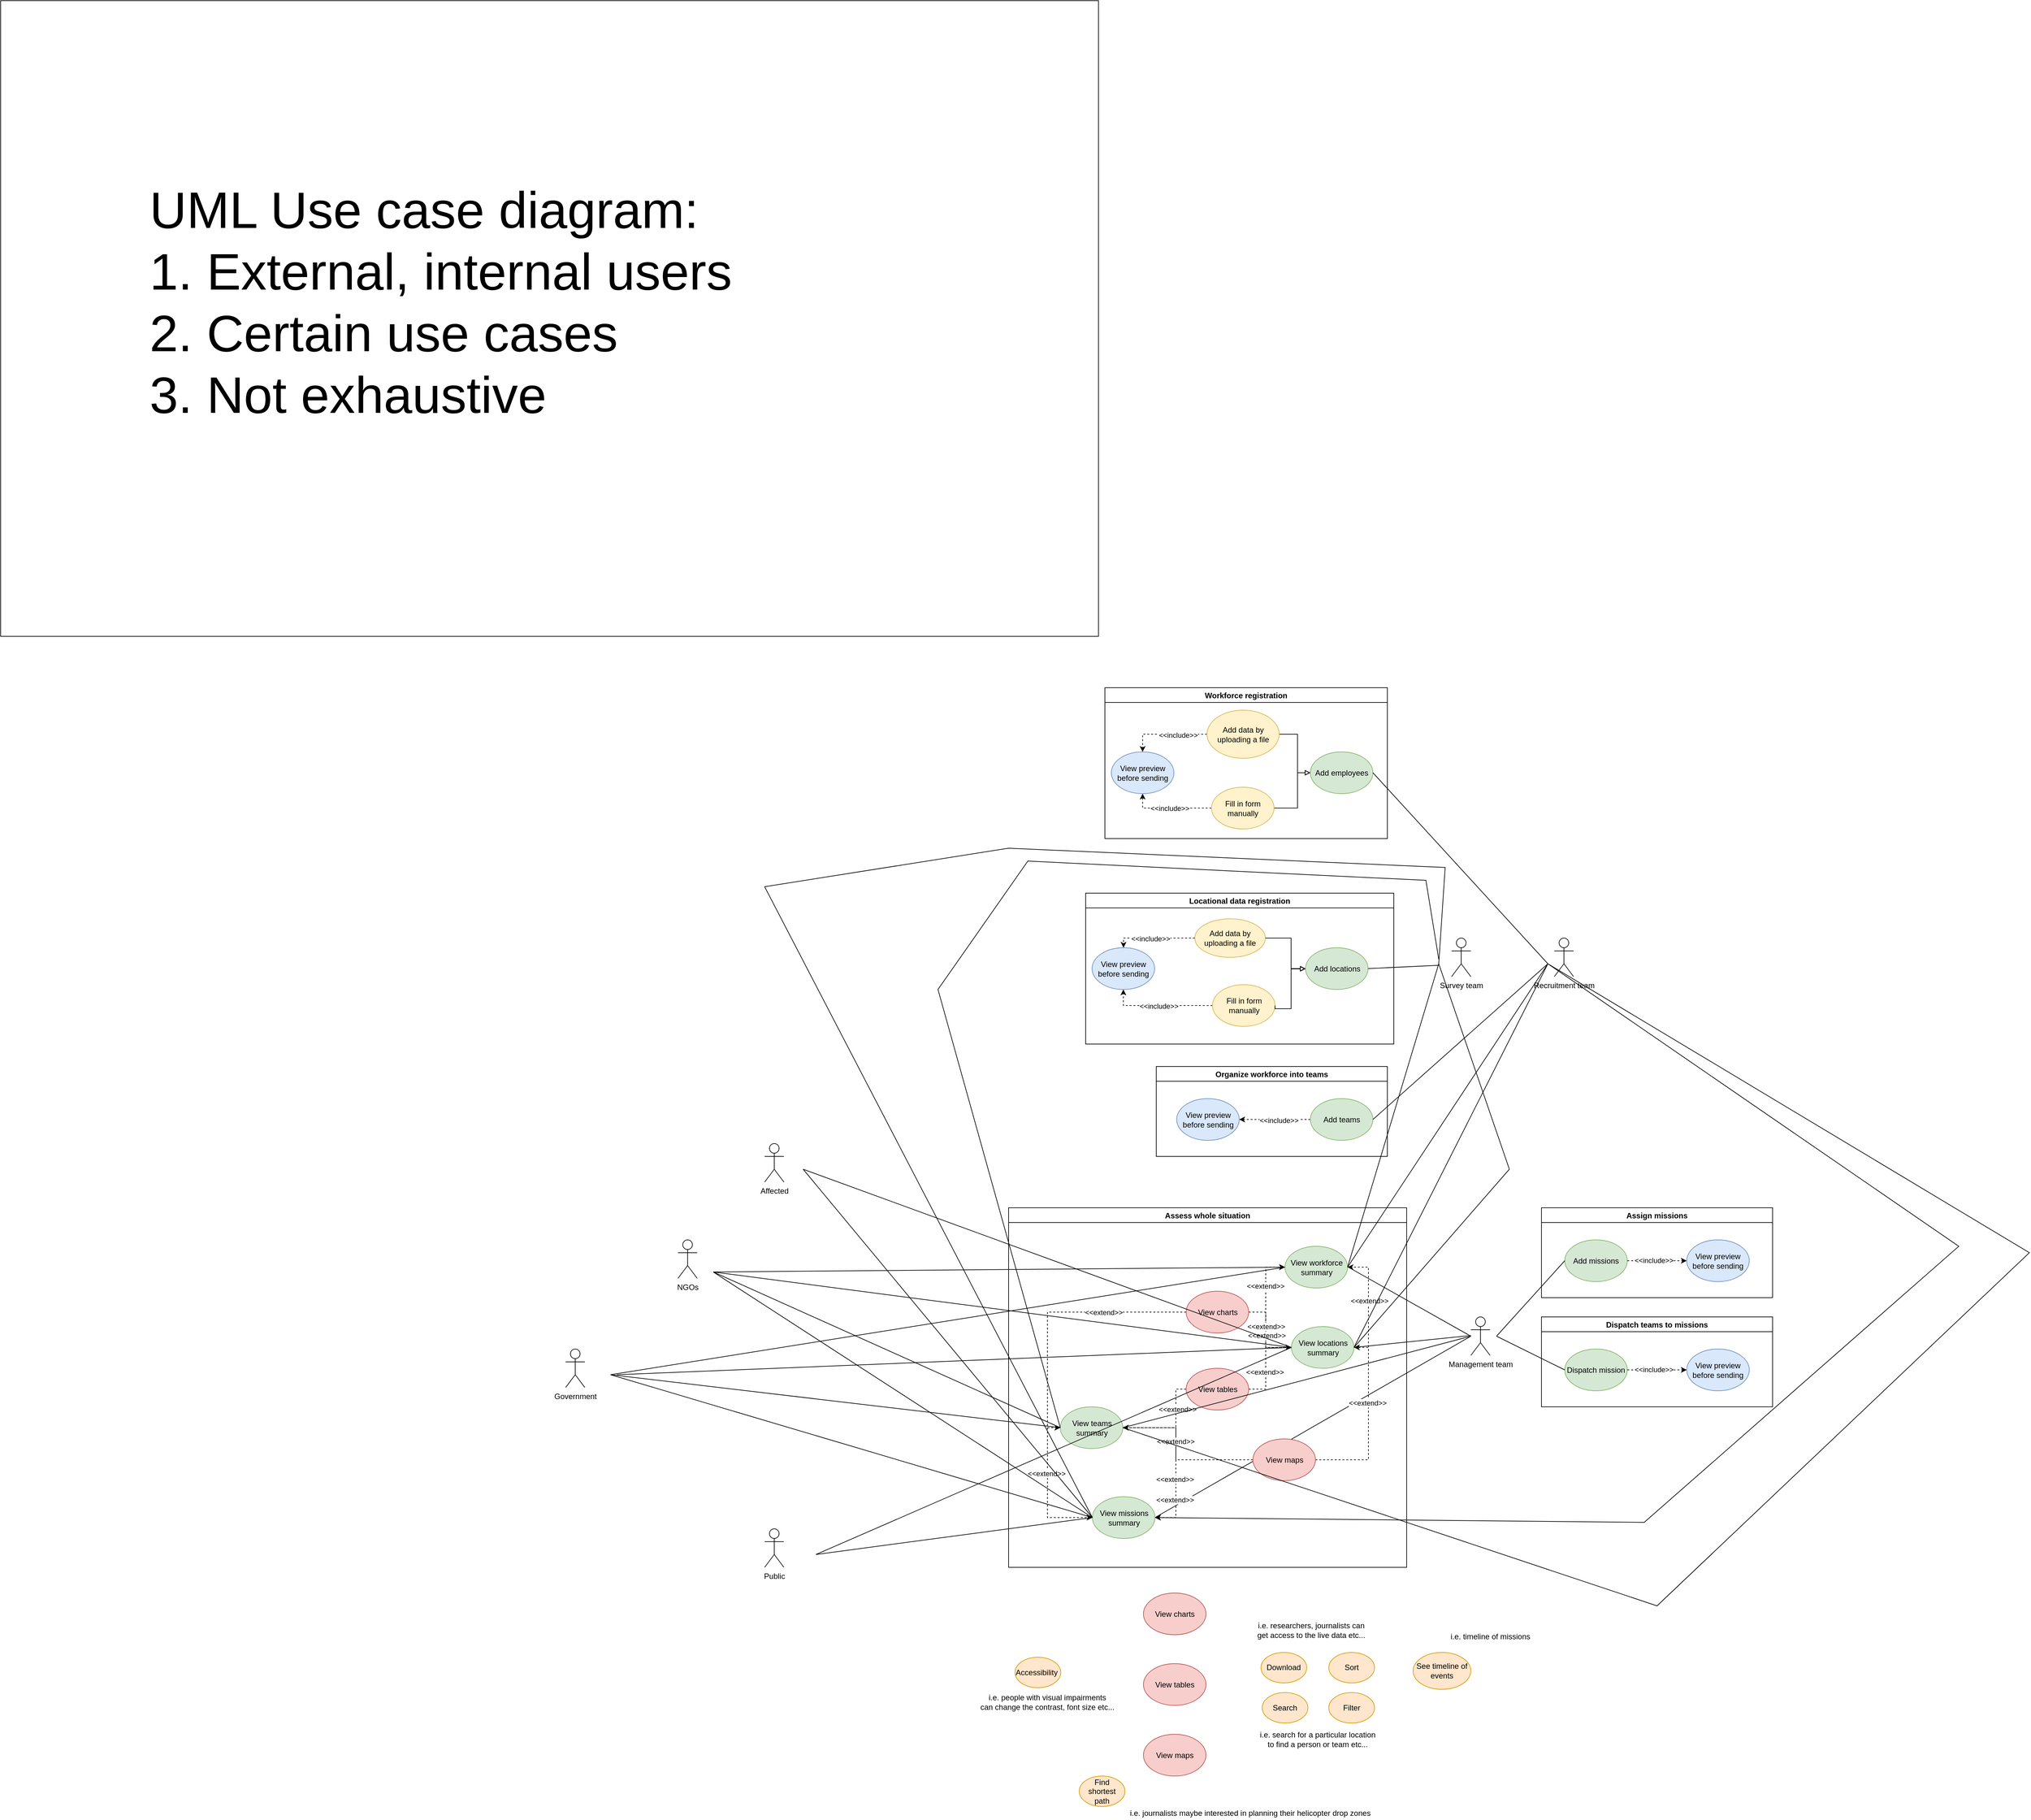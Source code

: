 <mxfile version="14.6.0" type="device"><diagram id="Zk66EOpiVZij-JiY5uws" name="Page-1"><mxGraphModel dx="7240" dy="3747" grid="1" gridSize="10" guides="1" tooltips="1" connect="1" arrows="1" fold="1" page="1" pageScale="1" pageWidth="850" pageHeight="1100" math="0" shadow="0"><root><mxCell id="0"/><mxCell id="1" parent="0"/><mxCell id="qoKEYwzveUWFkYqWT_R8-1" value="Recruitment team" style="shape=umlActor;verticalLabelPosition=bottom;verticalAlign=top;html=1;" parent="1" vertex="1"><mxGeometry x="830" y="760" width="30" height="60" as="geometry"/></mxCell><mxCell id="qoKEYwzveUWFkYqWT_R8-2" value="Affected" style="shape=umlActor;verticalLabelPosition=bottom;verticalAlign=top;html=1;" parent="1" vertex="1"><mxGeometry x="-400" y="1080" width="30" height="60" as="geometry"/></mxCell><mxCell id="qoKEYwzveUWFkYqWT_R8-3" value="Workforce registration" style="swimlane;" parent="1" vertex="1"><mxGeometry x="130" y="370" width="440" height="235" as="geometry"><mxRectangle x="250" y="115" width="90" height="23" as="alternateBounds"/></mxGeometry></mxCell><mxCell id="qoKEYwzveUWFkYqWT_R8-5" value="Add employees" style="ellipse;whiteSpace=wrap;html=1;fillColor=#d5e8d4;strokeColor=#82b366;" parent="qoKEYwzveUWFkYqWT_R8-3" vertex="1"><mxGeometry x="320" y="100" width="97.5" height="65" as="geometry"/></mxCell><mxCell id="qoKEYwzveUWFkYqWT_R8-55" value="&amp;lt;&amp;lt;include&amp;gt;&amp;gt;" style="edgeStyle=orthogonalEdgeStyle;rounded=0;orthogonalLoop=1;jettySize=auto;html=1;exitX=0;exitY=0.5;exitDx=0;exitDy=0;entryX=0.5;entryY=1;entryDx=0;entryDy=0;dashed=1;" parent="qoKEYwzveUWFkYqWT_R8-3" source="qoKEYwzveUWFkYqWT_R8-6" target="qoKEYwzveUWFkYqWT_R8-8" edge="1"><mxGeometry relative="1" as="geometry"/></mxCell><mxCell id="qoKEYwzveUWFkYqWT_R8-56" style="edgeStyle=orthogonalEdgeStyle;rounded=0;orthogonalLoop=1;jettySize=auto;html=1;exitX=1;exitY=0.5;exitDx=0;exitDy=0;entryX=0;entryY=0.5;entryDx=0;entryDy=0;endArrow=block;endFill=0;" parent="qoKEYwzveUWFkYqWT_R8-3" source="qoKEYwzveUWFkYqWT_R8-6" target="qoKEYwzveUWFkYqWT_R8-5" edge="1"><mxGeometry relative="1" as="geometry"><Array as="points"><mxPoint x="300" y="187"/><mxPoint x="300" y="133"/></Array></mxGeometry></mxCell><mxCell id="qoKEYwzveUWFkYqWT_R8-6" value="Fill in form manually" style="ellipse;whiteSpace=wrap;html=1;fillColor=#fff2cc;strokeColor=#d6b656;" parent="qoKEYwzveUWFkYqWT_R8-3" vertex="1"><mxGeometry x="166" y="155" width="97.5" height="65" as="geometry"/></mxCell><mxCell id="qoKEYwzveUWFkYqWT_R8-54" style="edgeStyle=orthogonalEdgeStyle;rounded=0;orthogonalLoop=1;jettySize=auto;html=1;exitX=0;exitY=0.5;exitDx=0;exitDy=0;entryX=0.5;entryY=0;entryDx=0;entryDy=0;dashed=1;" parent="qoKEYwzveUWFkYqWT_R8-3" source="qoKEYwzveUWFkYqWT_R8-7" target="qoKEYwzveUWFkYqWT_R8-8" edge="1"><mxGeometry relative="1" as="geometry"/></mxCell><mxCell id="qoKEYwzveUWFkYqWT_R8-58" value="&amp;lt;&amp;lt;include&amp;gt;&amp;gt;" style="edgeLabel;html=1;align=center;verticalAlign=middle;resizable=0;points=[];" parent="qoKEYwzveUWFkYqWT_R8-54" vertex="1" connectable="0"><mxGeometry x="-0.287" y="1" relative="1" as="geometry"><mxPoint as="offset"/></mxGeometry></mxCell><mxCell id="qoKEYwzveUWFkYqWT_R8-57" style="edgeStyle=orthogonalEdgeStyle;rounded=0;orthogonalLoop=1;jettySize=auto;html=1;exitX=1;exitY=0.5;exitDx=0;exitDy=0;entryX=0;entryY=0.5;entryDx=0;entryDy=0;endArrow=block;endFill=0;" parent="qoKEYwzveUWFkYqWT_R8-3" source="qoKEYwzveUWFkYqWT_R8-7" target="qoKEYwzveUWFkYqWT_R8-5" edge="1"><mxGeometry relative="1" as="geometry"><Array as="points"><mxPoint x="300" y="73"/><mxPoint x="300" y="133"/></Array></mxGeometry></mxCell><mxCell id="qoKEYwzveUWFkYqWT_R8-7" value="Add data by uploading a file" style="ellipse;whiteSpace=wrap;html=1;fillColor=#fff2cc;strokeColor=#d6b656;" parent="qoKEYwzveUWFkYqWT_R8-3" vertex="1"><mxGeometry x="159" y="35" width="112.5" height="75" as="geometry"/></mxCell><mxCell id="qoKEYwzveUWFkYqWT_R8-8" value="View preview before sending" style="ellipse;whiteSpace=wrap;html=1;fillColor=#dae8fc;strokeColor=#6c8ebf;" parent="qoKEYwzveUWFkYqWT_R8-3" vertex="1"><mxGeometry x="10" y="100" width="97.5" height="65" as="geometry"/></mxCell><mxCell id="qoKEYwzveUWFkYqWT_R8-134" value="" style="rounded=0;orthogonalLoop=1;jettySize=auto;html=1;endArrow=none;endFill=0;entryX=1;entryY=0.5;entryDx=0;entryDy=0;" parent="1" target="qoKEYwzveUWFkYqWT_R8-41" edge="1"><mxGeometry relative="1" as="geometry"><mxPoint x="700" y="1380" as="sourcePoint"/><mxPoint x="715" y="1490" as="targetPoint"/></mxGeometry></mxCell><mxCell id="qoKEYwzveUWFkYqWT_R8-138" value="" style="rounded=0;orthogonalLoop=1;jettySize=auto;html=1;endArrow=none;endFill=0;" parent="1" edge="1"><mxGeometry relative="1" as="geometry"><mxPoint x="700" y="1380" as="sourcePoint"/><mxPoint x="510" y="1273" as="targetPoint"/></mxGeometry></mxCell><mxCell id="qoKEYwzveUWFkYqWT_R8-11" value="Management team" style="shape=umlActor;verticalLabelPosition=bottom;verticalAlign=top;html=1;" parent="1" vertex="1"><mxGeometry x="700" y="1350" width="30" height="60" as="geometry"/></mxCell><mxCell id="qoKEYwzveUWFkYqWT_R8-14" value="Survey team" style="shape=umlActor;verticalLabelPosition=bottom;verticalAlign=top;html=1;" parent="1" vertex="1"><mxGeometry x="670" y="760" width="30" height="60" as="geometry"/></mxCell><mxCell id="qoKEYwzveUWFkYqWT_R8-16" value="Public" style="shape=umlActor;verticalLabelPosition=bottom;verticalAlign=top;html=1;" parent="1" vertex="1"><mxGeometry x="-400" y="1680" width="30" height="60" as="geometry"/></mxCell><mxCell id="qoKEYwzveUWFkYqWT_R8-17" value="Government" style="shape=umlActor;verticalLabelPosition=bottom;verticalAlign=top;html=1;" parent="1" vertex="1"><mxGeometry x="-710" y="1400" width="30" height="60" as="geometry"/></mxCell><mxCell id="qoKEYwzveUWFkYqWT_R8-18" value="NGOs" style="shape=umlActor;verticalLabelPosition=bottom;verticalAlign=top;html=1;" parent="1" vertex="1"><mxGeometry x="-535" y="1230" width="30" height="60" as="geometry"/></mxCell><mxCell id="qoKEYwzveUWFkYqWT_R8-21" value="Locational data registration" style="swimlane;" parent="1" vertex="1"><mxGeometry x="100" y="690" width="480" height="235" as="geometry"><mxRectangle x="250" y="115" width="90" height="23" as="alternateBounds"/></mxGeometry></mxCell><mxCell id="qoKEYwzveUWFkYqWT_R8-22" value="Add locations" style="ellipse;whiteSpace=wrap;html=1;fillColor=#d5e8d4;strokeColor=#82b366;" parent="qoKEYwzveUWFkYqWT_R8-21" vertex="1"><mxGeometry x="342.5" y="85" width="97.5" height="65" as="geometry"/></mxCell><mxCell id="qoKEYwzveUWFkYqWT_R8-60" style="edgeStyle=orthogonalEdgeStyle;rounded=0;orthogonalLoop=1;jettySize=auto;html=1;exitX=0;exitY=0.5;exitDx=0;exitDy=0;entryX=0.5;entryY=1;entryDx=0;entryDy=0;dashed=1;endArrow=classic;endFill=1;" parent="qoKEYwzveUWFkYqWT_R8-21" source="qoKEYwzveUWFkYqWT_R8-23" target="qoKEYwzveUWFkYqWT_R8-25" edge="1"><mxGeometry relative="1" as="geometry"/></mxCell><mxCell id="qoKEYwzveUWFkYqWT_R8-121" value="&amp;lt;&amp;lt;include&amp;gt;&amp;gt;" style="edgeLabel;html=1;align=center;verticalAlign=middle;resizable=0;points=[];" parent="qoKEYwzveUWFkYqWT_R8-60" vertex="1" connectable="0"><mxGeometry x="0.019" y="1" relative="1" as="geometry"><mxPoint as="offset"/></mxGeometry></mxCell><mxCell id="qoKEYwzveUWFkYqWT_R8-23" value="Fill in form manually" style="ellipse;whiteSpace=wrap;html=1;fillColor=#fff2cc;strokeColor=#d6b656;" parent="qoKEYwzveUWFkYqWT_R8-21" vertex="1"><mxGeometry x="197.5" y="142.5" width="97.5" height="65" as="geometry"/></mxCell><mxCell id="qoKEYwzveUWFkYqWT_R8-24" value="Add data by uploading a file" style="ellipse;whiteSpace=wrap;html=1;fillColor=#fff2cc;strokeColor=#d6b656;" parent="qoKEYwzveUWFkYqWT_R8-21" vertex="1"><mxGeometry x="170" y="40" width="110" height="60" as="geometry"/></mxCell><mxCell id="qoKEYwzveUWFkYqWT_R8-25" value="View preview before sending" style="ellipse;whiteSpace=wrap;html=1;fillColor=#dae8fc;strokeColor=#6c8ebf;" parent="qoKEYwzveUWFkYqWT_R8-21" vertex="1"><mxGeometry x="10" y="85" width="97.5" height="65" as="geometry"/></mxCell><mxCell id="qoKEYwzveUWFkYqWT_R8-123" style="edgeStyle=orthogonalEdgeStyle;rounded=0;orthogonalLoop=1;jettySize=auto;html=1;entryX=0;entryY=0.5;entryDx=0;entryDy=0;endArrow=block;endFill=0;exitX=1;exitY=0.5;exitDx=0;exitDy=0;" parent="qoKEYwzveUWFkYqWT_R8-21" source="qoKEYwzveUWFkYqWT_R8-23" target="qoKEYwzveUWFkYqWT_R8-22" edge="1"><mxGeometry relative="1" as="geometry"><mxPoint x="270" y="177" as="sourcePoint"/><mxPoint x="306.5" y="122" as="targetPoint"/><Array as="points"><mxPoint x="295" y="180"/><mxPoint x="320" y="180"/><mxPoint x="320" y="118"/><mxPoint x="343" y="118"/></Array></mxGeometry></mxCell><mxCell id="qoKEYwzveUWFkYqWT_R8-124" style="edgeStyle=orthogonalEdgeStyle;rounded=0;orthogonalLoop=1;jettySize=auto;html=1;entryX=0;entryY=0.5;entryDx=0;entryDy=0;endArrow=block;endFill=0;exitX=1;exitY=0.5;exitDx=0;exitDy=0;" parent="qoKEYwzveUWFkYqWT_R8-21" source="qoKEYwzveUWFkYqWT_R8-24" target="qoKEYwzveUWFkYqWT_R8-22" edge="1"><mxGeometry relative="1" as="geometry"><mxPoint x="282.5" y="190" as="sourcePoint"/><mxPoint x="330.0" y="132.5" as="targetPoint"/><Array as="points"><mxPoint x="320" y="70"/><mxPoint x="320" y="118"/></Array></mxGeometry></mxCell><mxCell id="qoKEYwzveUWFkYqWT_R8-59" style="edgeStyle=orthogonalEdgeStyle;rounded=0;orthogonalLoop=1;jettySize=auto;html=1;exitX=0;exitY=0.5;exitDx=0;exitDy=0;entryX=0.5;entryY=0;entryDx=0;entryDy=0;dashed=1;endArrow=classic;endFill=1;" parent="qoKEYwzveUWFkYqWT_R8-21" source="qoKEYwzveUWFkYqWT_R8-24" target="qoKEYwzveUWFkYqWT_R8-25" edge="1"><mxGeometry relative="1" as="geometry"><Array as="points"><mxPoint x="59" y="70"/><mxPoint x="59" y="85"/></Array></mxGeometry></mxCell><mxCell id="qoKEYwzveUWFkYqWT_R8-122" value="&amp;lt;&amp;lt;include&amp;gt;&amp;gt;" style="edgeLabel;html=1;align=center;verticalAlign=middle;resizable=0;points=[];" parent="qoKEYwzveUWFkYqWT_R8-59" vertex="1" connectable="0"><mxGeometry x="0.095" y="1" relative="1" as="geometry"><mxPoint as="offset"/></mxGeometry></mxCell><mxCell id="qoKEYwzveUWFkYqWT_R8-27" value="Organize workforce into teams" style="swimlane;" parent="1" vertex="1"><mxGeometry x="210" y="960" width="360" height="140" as="geometry"><mxRectangle x="250" y="115" width="90" height="23" as="alternateBounds"/></mxGeometry></mxCell><mxCell id="qoKEYwzveUWFkYqWT_R8-61" style="edgeStyle=orthogonalEdgeStyle;rounded=0;orthogonalLoop=1;jettySize=auto;html=1;exitX=0;exitY=0.5;exitDx=0;exitDy=0;entryX=1;entryY=0.5;entryDx=0;entryDy=0;dashed=1;endArrow=classic;endFill=1;" parent="qoKEYwzveUWFkYqWT_R8-27" source="qoKEYwzveUWFkYqWT_R8-28" target="qoKEYwzveUWFkYqWT_R8-31" edge="1"><mxGeometry relative="1" as="geometry"/></mxCell><mxCell id="qoKEYwzveUWFkYqWT_R8-125" value="&amp;lt;&amp;lt;include&amp;gt;&amp;gt;" style="edgeLabel;html=1;align=center;verticalAlign=middle;resizable=0;points=[];" parent="qoKEYwzveUWFkYqWT_R8-61" vertex="1" connectable="0"><mxGeometry x="-0.115" y="1" relative="1" as="geometry"><mxPoint as="offset"/></mxGeometry></mxCell><mxCell id="qoKEYwzveUWFkYqWT_R8-28" value="Add teams" style="ellipse;whiteSpace=wrap;html=1;fillColor=#d5e8d4;strokeColor=#82b366;" parent="qoKEYwzveUWFkYqWT_R8-27" vertex="1"><mxGeometry x="240" y="50" width="97.5" height="65" as="geometry"/></mxCell><mxCell id="qoKEYwzveUWFkYqWT_R8-31" value="View preview before sending" style="ellipse;whiteSpace=wrap;html=1;fillColor=#dae8fc;strokeColor=#6c8ebf;" parent="qoKEYwzveUWFkYqWT_R8-27" vertex="1"><mxGeometry x="31.75" y="50" width="97.5" height="65" as="geometry"/></mxCell><mxCell id="qoKEYwzveUWFkYqWT_R8-37" value="Assess whole situation" style="swimlane;" parent="1" vertex="1"><mxGeometry x="-20" y="1180" width="620" height="560" as="geometry"><mxRectangle x="250" y="115" width="90" height="23" as="alternateBounds"/></mxGeometry></mxCell><mxCell id="qoKEYwzveUWFkYqWT_R8-38" value="View teams summary" style="ellipse;whiteSpace=wrap;html=1;fillColor=#d5e8d4;strokeColor=#82b366;" parent="qoKEYwzveUWFkYqWT_R8-37" vertex="1"><mxGeometry x="80.5" y="310" width="97.5" height="65" as="geometry"/></mxCell><mxCell id="qoKEYwzveUWFkYqWT_R8-39" value="View workforce summary" style="ellipse;whiteSpace=wrap;html=1;fillColor=#d5e8d4;strokeColor=#82b366;" parent="qoKEYwzveUWFkYqWT_R8-37" vertex="1"><mxGeometry x="430.5" y="60" width="97.5" height="65" as="geometry"/></mxCell><mxCell id="qoKEYwzveUWFkYqWT_R8-41" value="View missions summary" style="ellipse;whiteSpace=wrap;html=1;fillColor=#d5e8d4;strokeColor=#82b366;" parent="qoKEYwzveUWFkYqWT_R8-37" vertex="1"><mxGeometry x="130.5" y="450" width="97.5" height="65" as="geometry"/></mxCell><mxCell id="qoKEYwzveUWFkYqWT_R8-94" style="edgeStyle=orthogonalEdgeStyle;rounded=0;orthogonalLoop=1;jettySize=auto;html=1;exitX=0;exitY=0.5;exitDx=0;exitDy=0;entryX=1;entryY=0.5;entryDx=0;entryDy=0;dashed=1;endArrow=classic;endFill=1;" parent="qoKEYwzveUWFkYqWT_R8-37" source="qoKEYwzveUWFkYqWT_R8-42" target="qoKEYwzveUWFkYqWT_R8-41" edge="1"><mxGeometry relative="1" as="geometry"><Array as="points"><mxPoint x="260.5" y="393"/><mxPoint x="260.5" y="483"/></Array></mxGeometry></mxCell><mxCell id="qoKEYwzveUWFkYqWT_R8-95" style="edgeStyle=orthogonalEdgeStyle;rounded=0;orthogonalLoop=1;jettySize=auto;html=1;exitX=0;exitY=0.5;exitDx=0;exitDy=0;entryX=1;entryY=0.5;entryDx=0;entryDy=0;dashed=1;endArrow=classic;endFill=1;" parent="qoKEYwzveUWFkYqWT_R8-37" source="qoKEYwzveUWFkYqWT_R8-42" target="qoKEYwzveUWFkYqWT_R8-38" edge="1"><mxGeometry relative="1" as="geometry"><Array as="points"><mxPoint x="260.5" y="393"/><mxPoint x="260.5" y="343"/></Array></mxGeometry></mxCell><mxCell id="qoKEYwzveUWFkYqWT_R8-96" style="edgeStyle=orthogonalEdgeStyle;rounded=0;orthogonalLoop=1;jettySize=auto;html=1;exitX=1;exitY=0.5;exitDx=0;exitDy=0;entryX=1;entryY=0.5;entryDx=0;entryDy=0;dashed=1;endArrow=classic;endFill=1;" parent="qoKEYwzveUWFkYqWT_R8-37" source="qoKEYwzveUWFkYqWT_R8-42" target="qoKEYwzveUWFkYqWT_R8-45" edge="1"><mxGeometry relative="1" as="geometry"><Array as="points"><mxPoint x="560.5" y="392"/><mxPoint x="560.5" y="218"/></Array></mxGeometry></mxCell><mxCell id="qoKEYwzveUWFkYqWT_R8-97" style="edgeStyle=orthogonalEdgeStyle;rounded=0;orthogonalLoop=1;jettySize=auto;html=1;exitX=1;exitY=0.5;exitDx=0;exitDy=0;entryX=1;entryY=0.5;entryDx=0;entryDy=0;dashed=1;endArrow=classic;endFill=1;" parent="qoKEYwzveUWFkYqWT_R8-37" source="qoKEYwzveUWFkYqWT_R8-42" target="qoKEYwzveUWFkYqWT_R8-39" edge="1"><mxGeometry relative="1" as="geometry"><Array as="points"><mxPoint x="560.5" y="392"/><mxPoint x="560.5" y="92"/></Array></mxGeometry></mxCell><mxCell id="qoKEYwzveUWFkYqWT_R8-109" value="&amp;lt;&amp;lt;extend&amp;gt;&amp;gt;" style="edgeLabel;html=1;align=center;verticalAlign=middle;resizable=0;points=[];" parent="qoKEYwzveUWFkYqWT_R8-97" vertex="1" connectable="0"><mxGeometry x="-0.174" y="2" relative="1" as="geometry"><mxPoint as="offset"/></mxGeometry></mxCell><mxCell id="qoKEYwzveUWFkYqWT_R8-118" value="&amp;lt;&amp;lt;extend&amp;gt;&amp;gt;" style="edgeLabel;html=1;align=center;verticalAlign=middle;resizable=0;points=[];" parent="qoKEYwzveUWFkYqWT_R8-97" vertex="1" connectable="0"><mxGeometry x="0.59" y="-1" relative="1" as="geometry"><mxPoint as="offset"/></mxGeometry></mxCell><mxCell id="qoKEYwzveUWFkYqWT_R8-42" value="View maps" style="ellipse;whiteSpace=wrap;html=1;fillColor=#f8cecc;strokeColor=#b85450;" parent="qoKEYwzveUWFkYqWT_R8-37" vertex="1"><mxGeometry x="380.5" y="360" width="97.5" height="65" as="geometry"/></mxCell><mxCell id="qoKEYwzveUWFkYqWT_R8-98" style="edgeStyle=orthogonalEdgeStyle;rounded=0;orthogonalLoop=1;jettySize=auto;html=1;exitX=1;exitY=0.5;exitDx=0;exitDy=0;entryX=0;entryY=0.5;entryDx=0;entryDy=0;dashed=1;endArrow=classic;endFill=1;" parent="qoKEYwzveUWFkYqWT_R8-37" source="qoKEYwzveUWFkYqWT_R8-43" target="qoKEYwzveUWFkYqWT_R8-45" edge="1"><mxGeometry relative="1" as="geometry"><Array as="points"><mxPoint x="400.5" y="282"/><mxPoint x="400.5" y="218"/></Array></mxGeometry></mxCell><mxCell id="qoKEYwzveUWFkYqWT_R8-99" style="edgeStyle=orthogonalEdgeStyle;rounded=0;orthogonalLoop=1;jettySize=auto;html=1;exitX=1;exitY=0.5;exitDx=0;exitDy=0;entryX=0;entryY=0.5;entryDx=0;entryDy=0;dashed=1;endArrow=classic;endFill=1;" parent="qoKEYwzveUWFkYqWT_R8-37" source="qoKEYwzveUWFkYqWT_R8-43" target="qoKEYwzveUWFkYqWT_R8-39" edge="1"><mxGeometry relative="1" as="geometry"><Array as="points"><mxPoint x="400.5" y="283"/><mxPoint x="400.5" y="93"/></Array></mxGeometry></mxCell><mxCell id="qoKEYwzveUWFkYqWT_R8-113" value="&amp;lt;&amp;lt;extend&amp;gt;&amp;gt;" style="edgeLabel;html=1;align=center;verticalAlign=middle;resizable=0;points=[];" parent="qoKEYwzveUWFkYqWT_R8-99" vertex="1" connectable="0"><mxGeometry x="-0.572" y="2" relative="1" as="geometry"><mxPoint as="offset"/></mxGeometry></mxCell><mxCell id="qoKEYwzveUWFkYqWT_R8-100" style="edgeStyle=orthogonalEdgeStyle;rounded=0;orthogonalLoop=1;jettySize=auto;html=1;exitX=0;exitY=0.5;exitDx=0;exitDy=0;entryX=1;entryY=0.5;entryDx=0;entryDy=0;dashed=1;endArrow=classic;endFill=1;" parent="qoKEYwzveUWFkYqWT_R8-37" source="qoKEYwzveUWFkYqWT_R8-43" target="qoKEYwzveUWFkYqWT_R8-38" edge="1"><mxGeometry relative="1" as="geometry"><Array as="points"><mxPoint x="260.5" y="283"/><mxPoint x="260.5" y="343"/></Array></mxGeometry></mxCell><mxCell id="qoKEYwzveUWFkYqWT_R8-101" style="edgeStyle=orthogonalEdgeStyle;rounded=0;orthogonalLoop=1;jettySize=auto;html=1;exitX=0;exitY=0.5;exitDx=0;exitDy=0;entryX=1;entryY=0.5;entryDx=0;entryDy=0;dashed=1;endArrow=classic;endFill=1;" parent="qoKEYwzveUWFkYqWT_R8-37" source="qoKEYwzveUWFkYqWT_R8-43" target="qoKEYwzveUWFkYqWT_R8-41" edge="1"><mxGeometry relative="1" as="geometry"><Array as="points"><mxPoint x="260.5" y="283"/><mxPoint x="260.5" y="483"/></Array></mxGeometry></mxCell><mxCell id="qoKEYwzveUWFkYqWT_R8-114" value="&amp;lt;&amp;lt;extend&amp;gt;&amp;gt;" style="edgeLabel;html=1;align=center;verticalAlign=middle;resizable=0;points=[];" parent="qoKEYwzveUWFkYqWT_R8-101" vertex="1" connectable="0"><mxGeometry x="-0.623" y="2" relative="1" as="geometry"><mxPoint as="offset"/></mxGeometry></mxCell><mxCell id="qoKEYwzveUWFkYqWT_R8-115" value="&amp;lt;&amp;lt;extend&amp;gt;&amp;gt;" style="edgeLabel;html=1;align=center;verticalAlign=middle;resizable=0;points=[];" parent="qoKEYwzveUWFkYqWT_R8-101" vertex="1" connectable="0"><mxGeometry x="-0.218" y="-1" relative="1" as="geometry"><mxPoint as="offset"/></mxGeometry></mxCell><mxCell id="qoKEYwzveUWFkYqWT_R8-116" value="&amp;lt;&amp;lt;extend&amp;gt;&amp;gt;" style="edgeLabel;html=1;align=center;verticalAlign=middle;resizable=0;points=[];" parent="qoKEYwzveUWFkYqWT_R8-101" vertex="1" connectable="0"><mxGeometry x="0.256" y="-2" relative="1" as="geometry"><mxPoint as="offset"/></mxGeometry></mxCell><mxCell id="qoKEYwzveUWFkYqWT_R8-119" value="&amp;lt;&amp;lt;extend&amp;gt;&amp;gt;" style="edgeLabel;html=1;align=center;verticalAlign=middle;resizable=0;points=[];" parent="qoKEYwzveUWFkYqWT_R8-101" vertex="1" connectable="0"><mxGeometry x="0.514" y="-2" relative="1" as="geometry"><mxPoint as="offset"/></mxGeometry></mxCell><mxCell id="qoKEYwzveUWFkYqWT_R8-43" value="View tables" style="ellipse;whiteSpace=wrap;html=1;fillColor=#f8cecc;strokeColor=#b85450;" parent="qoKEYwzveUWFkYqWT_R8-37" vertex="1"><mxGeometry x="276.5" y="250" width="97.5" height="65" as="geometry"/></mxCell><mxCell id="qoKEYwzveUWFkYqWT_R8-102" style="edgeStyle=orthogonalEdgeStyle;rounded=0;orthogonalLoop=1;jettySize=auto;html=1;exitX=0;exitY=0.5;exitDx=0;exitDy=0;entryX=0;entryY=0.5;entryDx=0;entryDy=0;dashed=1;endArrow=classic;endFill=1;" parent="qoKEYwzveUWFkYqWT_R8-37" source="qoKEYwzveUWFkYqWT_R8-44" target="qoKEYwzveUWFkYqWT_R8-38" edge="1"><mxGeometry relative="1" as="geometry"><Array as="points"><mxPoint x="60.5" y="163"/><mxPoint x="60.5" y="343"/></Array></mxGeometry></mxCell><mxCell id="qoKEYwzveUWFkYqWT_R8-103" style="edgeStyle=orthogonalEdgeStyle;rounded=0;orthogonalLoop=1;jettySize=auto;html=1;exitX=0;exitY=0.5;exitDx=0;exitDy=0;entryX=0;entryY=0.5;entryDx=0;entryDy=0;dashed=1;endArrow=classic;endFill=1;" parent="qoKEYwzveUWFkYqWT_R8-37" source="qoKEYwzveUWFkYqWT_R8-44" target="qoKEYwzveUWFkYqWT_R8-41" edge="1"><mxGeometry relative="1" as="geometry"><Array as="points"><mxPoint x="60.5" y="163"/><mxPoint x="60.5" y="483"/></Array></mxGeometry></mxCell><mxCell id="qoKEYwzveUWFkYqWT_R8-106" value="&amp;lt;&amp;lt;extend&amp;gt;&amp;gt;" style="edgeLabel;html=1;align=center;verticalAlign=middle;resizable=0;points=[];" parent="qoKEYwzveUWFkYqWT_R8-103" vertex="1" connectable="0"><mxGeometry x="-0.575" relative="1" as="geometry"><mxPoint as="offset"/></mxGeometry></mxCell><mxCell id="qoKEYwzveUWFkYqWT_R8-117" value="&amp;lt;&amp;lt;extend&amp;gt;&amp;gt;" style="edgeLabel;html=1;align=center;verticalAlign=middle;resizable=0;points=[];" parent="qoKEYwzveUWFkYqWT_R8-103" vertex="1" connectable="0"><mxGeometry x="0.541" y="-2" relative="1" as="geometry"><mxPoint as="offset"/></mxGeometry></mxCell><mxCell id="qoKEYwzveUWFkYqWT_R8-104" style="edgeStyle=orthogonalEdgeStyle;rounded=0;orthogonalLoop=1;jettySize=auto;html=1;exitX=1;exitY=0.5;exitDx=0;exitDy=0;entryX=0;entryY=0.5;entryDx=0;entryDy=0;dashed=1;endArrow=classic;endFill=1;" parent="qoKEYwzveUWFkYqWT_R8-37" source="qoKEYwzveUWFkYqWT_R8-44" target="qoKEYwzveUWFkYqWT_R8-39" edge="1"><mxGeometry relative="1" as="geometry"><Array as="points"><mxPoint x="400.5" y="163"/><mxPoint x="400.5" y="93"/></Array></mxGeometry></mxCell><mxCell id="qoKEYwzveUWFkYqWT_R8-112" value="&amp;lt;&amp;lt;extend&amp;gt;&amp;gt;" style="edgeLabel;html=1;align=center;verticalAlign=middle;resizable=0;points=[];" parent="qoKEYwzveUWFkYqWT_R8-104" vertex="1" connectable="0"><mxGeometry x="0.069" y="1" relative="1" as="geometry"><mxPoint as="offset"/></mxGeometry></mxCell><mxCell id="qoKEYwzveUWFkYqWT_R8-105" style="edgeStyle=orthogonalEdgeStyle;rounded=0;orthogonalLoop=1;jettySize=auto;html=1;exitX=1;exitY=0.5;exitDx=0;exitDy=0;entryX=0;entryY=0.5;entryDx=0;entryDy=0;dashed=1;endArrow=classic;endFill=1;" parent="qoKEYwzveUWFkYqWT_R8-37" source="qoKEYwzveUWFkYqWT_R8-44" target="qoKEYwzveUWFkYqWT_R8-45" edge="1"><mxGeometry relative="1" as="geometry"><Array as="points"><mxPoint x="400.5" y="163"/><mxPoint x="400.5" y="218"/></Array></mxGeometry></mxCell><mxCell id="qoKEYwzveUWFkYqWT_R8-111" value="&amp;lt;&amp;lt;extend&amp;gt;&amp;gt;" style="edgeLabel;html=1;align=center;verticalAlign=middle;resizable=0;points=[];" parent="qoKEYwzveUWFkYqWT_R8-105" vertex="1" connectable="0"><mxGeometry x="-0.205" relative="1" as="geometry"><mxPoint as="offset"/></mxGeometry></mxCell><mxCell id="qoKEYwzveUWFkYqWT_R8-120" value="&amp;lt;&amp;lt;extend&amp;gt;&amp;gt;" style="edgeLabel;html=1;align=center;verticalAlign=middle;resizable=0;points=[];" parent="qoKEYwzveUWFkYqWT_R8-105" vertex="1" connectable="0"><mxGeometry x="0.028" y="1" relative="1" as="geometry"><mxPoint as="offset"/></mxGeometry></mxCell><mxCell id="qoKEYwzveUWFkYqWT_R8-44" value="View charts" style="ellipse;whiteSpace=wrap;html=1;fillColor=#f8cecc;strokeColor=#b85450;" parent="qoKEYwzveUWFkYqWT_R8-37" vertex="1"><mxGeometry x="276.5" y="130" width="97.5" height="65" as="geometry"/></mxCell><mxCell id="qoKEYwzveUWFkYqWT_R8-45" value="View locations summary" style="ellipse;whiteSpace=wrap;html=1;fillColor=#d5e8d4;strokeColor=#82b366;" parent="qoKEYwzveUWFkYqWT_R8-37" vertex="1"><mxGeometry x="440.5" y="185" width="97.5" height="65" as="geometry"/></mxCell><mxCell id="qoKEYwzveUWFkYqWT_R8-126" value="Assign missions" style="swimlane;" parent="1" vertex="1"><mxGeometry x="810" y="1180" width="360" height="140" as="geometry"><mxRectangle x="250" y="115" width="90" height="23" as="alternateBounds"/></mxGeometry></mxCell><mxCell id="qoKEYwzveUWFkYqWT_R8-130" value="View preview before sending" style="ellipse;whiteSpace=wrap;html=1;fillColor=#dae8fc;strokeColor=#6c8ebf;" parent="qoKEYwzveUWFkYqWT_R8-126" vertex="1"><mxGeometry x="226.25" y="50" width="97.5" height="65" as="geometry"/></mxCell><mxCell id="qoKEYwzveUWFkYqWT_R8-129" value="Add missions" style="ellipse;whiteSpace=wrap;html=1;fillColor=#d5e8d4;strokeColor=#82b366;" parent="qoKEYwzveUWFkYqWT_R8-126" vertex="1"><mxGeometry x="36.25" y="50" width="97.5" height="65" as="geometry"/></mxCell><mxCell id="qoKEYwzveUWFkYqWT_R8-127" style="edgeStyle=orthogonalEdgeStyle;rounded=0;orthogonalLoop=1;jettySize=auto;html=1;exitX=1;exitY=0.5;exitDx=0;exitDy=0;dashed=1;endArrow=classic;endFill=1;" parent="qoKEYwzveUWFkYqWT_R8-126" source="qoKEYwzveUWFkYqWT_R8-129" target="qoKEYwzveUWFkYqWT_R8-130" edge="1"><mxGeometry relative="1" as="geometry"/></mxCell><mxCell id="qoKEYwzveUWFkYqWT_R8-128" value="&amp;lt;&amp;lt;include&amp;gt;&amp;gt;" style="edgeLabel;html=1;align=center;verticalAlign=middle;resizable=0;points=[];" parent="qoKEYwzveUWFkYqWT_R8-127" vertex="1" connectable="0"><mxGeometry x="-0.115" y="1" relative="1" as="geometry"><mxPoint as="offset"/></mxGeometry></mxCell><mxCell id="qoKEYwzveUWFkYqWT_R8-139" style="rounded=0;orthogonalLoop=1;jettySize=auto;html=1;exitX=1;exitY=0.5;exitDx=0;exitDy=0;endArrow=none;endFill=0;" parent="1" source="qoKEYwzveUWFkYqWT_R8-45" edge="1"><mxGeometry relative="1" as="geometry"><mxPoint x="700" y="1379" as="targetPoint"/></mxGeometry></mxCell><mxCell id="qoKEYwzveUWFkYqWT_R8-140" style="edgeStyle=none;rounded=0;orthogonalLoop=1;jettySize=auto;html=1;exitX=1;exitY=0.5;exitDx=0;exitDy=0;endArrow=none;endFill=0;" parent="1" source="qoKEYwzveUWFkYqWT_R8-38" edge="1"><mxGeometry relative="1" as="geometry"><mxPoint x="700" y="1380" as="targetPoint"/></mxGeometry></mxCell><mxCell id="qoKEYwzveUWFkYqWT_R8-143" style="edgeStyle=none;rounded=0;orthogonalLoop=1;jettySize=auto;html=1;exitX=0;exitY=0.5;exitDx=0;exitDy=0;endArrow=none;endFill=0;" parent="1" source="qoKEYwzveUWFkYqWT_R8-129" edge="1"><mxGeometry relative="1" as="geometry"><mxPoint x="740" y="1380" as="targetPoint"/></mxGeometry></mxCell><mxCell id="qoKEYwzveUWFkYqWT_R8-145" value="Dispatch teams to missions" style="swimlane;" parent="1" vertex="1"><mxGeometry x="810" y="1350" width="360" height="140" as="geometry"><mxRectangle x="250" y="115" width="90" height="23" as="alternateBounds"/></mxGeometry></mxCell><mxCell id="qoKEYwzveUWFkYqWT_R8-146" value="View preview before sending" style="ellipse;whiteSpace=wrap;html=1;fillColor=#dae8fc;strokeColor=#6c8ebf;" parent="qoKEYwzveUWFkYqWT_R8-145" vertex="1"><mxGeometry x="226.25" y="50" width="97.5" height="65" as="geometry"/></mxCell><mxCell id="qoKEYwzveUWFkYqWT_R8-147" value="Dispatch mission" style="ellipse;whiteSpace=wrap;html=1;fillColor=#d5e8d4;strokeColor=#82b366;" parent="qoKEYwzveUWFkYqWT_R8-145" vertex="1"><mxGeometry x="36.25" y="50" width="97.5" height="65" as="geometry"/></mxCell><mxCell id="qoKEYwzveUWFkYqWT_R8-148" style="edgeStyle=orthogonalEdgeStyle;rounded=0;orthogonalLoop=1;jettySize=auto;html=1;exitX=1;exitY=0.5;exitDx=0;exitDy=0;dashed=1;endArrow=classic;endFill=1;" parent="qoKEYwzveUWFkYqWT_R8-145" source="qoKEYwzveUWFkYqWT_R8-147" target="qoKEYwzveUWFkYqWT_R8-146" edge="1"><mxGeometry relative="1" as="geometry"/></mxCell><mxCell id="qoKEYwzveUWFkYqWT_R8-149" value="&amp;lt;&amp;lt;include&amp;gt;&amp;gt;" style="edgeLabel;html=1;align=center;verticalAlign=middle;resizable=0;points=[];" parent="qoKEYwzveUWFkYqWT_R8-148" vertex="1" connectable="0"><mxGeometry x="-0.115" y="1" relative="1" as="geometry"><mxPoint as="offset"/></mxGeometry></mxCell><mxCell id="qoKEYwzveUWFkYqWT_R8-150" style="edgeStyle=none;rounded=0;orthogonalLoop=1;jettySize=auto;html=1;exitX=0;exitY=0.5;exitDx=0;exitDy=0;endArrow=none;endFill=0;" parent="1" source="qoKEYwzveUWFkYqWT_R8-147" edge="1"><mxGeometry relative="1" as="geometry"><mxPoint x="740" y="1380" as="targetPoint"/></mxGeometry></mxCell><mxCell id="qoKEYwzveUWFkYqWT_R8-151" style="edgeStyle=none;rounded=0;orthogonalLoop=1;jettySize=auto;html=1;exitX=1;exitY=0.5;exitDx=0;exitDy=0;endArrow=none;endFill=0;" parent="1" source="qoKEYwzveUWFkYqWT_R8-28" edge="1"><mxGeometry relative="1" as="geometry"><mxPoint x="820" y="800" as="targetPoint"/></mxGeometry></mxCell><mxCell id="qoKEYwzveUWFkYqWT_R8-152" style="edgeStyle=none;rounded=0;orthogonalLoop=1;jettySize=auto;html=1;exitX=1;exitY=0.5;exitDx=0;exitDy=0;endArrow=none;endFill=0;" parent="1" source="qoKEYwzveUWFkYqWT_R8-5" edge="1"><mxGeometry relative="1" as="geometry"><mxPoint x="820" y="800" as="targetPoint"/></mxGeometry></mxCell><mxCell id="qoKEYwzveUWFkYqWT_R8-153" style="edgeStyle=none;rounded=0;orthogonalLoop=1;jettySize=auto;html=1;exitX=1;exitY=0.5;exitDx=0;exitDy=0;endArrow=none;endFill=0;" parent="1" source="qoKEYwzveUWFkYqWT_R8-22" edge="1"><mxGeometry relative="1" as="geometry"><mxPoint x="650" y="802.345" as="targetPoint"/></mxGeometry></mxCell><mxCell id="qoKEYwzveUWFkYqWT_R8-174" style="edgeStyle=none;rounded=0;orthogonalLoop=1;jettySize=auto;html=1;exitX=0;exitY=0.5;exitDx=0;exitDy=0;endArrow=none;endFill=0;" parent="1" source="qoKEYwzveUWFkYqWT_R8-45" edge="1"><mxGeometry relative="1" as="geometry"><mxPoint x="-340" y="1120" as="targetPoint"/></mxGeometry></mxCell><mxCell id="qoKEYwzveUWFkYqWT_R8-175" style="edgeStyle=none;rounded=0;orthogonalLoop=1;jettySize=auto;html=1;exitX=0;exitY=0.5;exitDx=0;exitDy=0;endArrow=none;endFill=0;" parent="1" source="qoKEYwzveUWFkYqWT_R8-45" edge="1"><mxGeometry relative="1" as="geometry"><mxPoint x="-480" y="1280" as="targetPoint"/></mxGeometry></mxCell><mxCell id="qoKEYwzveUWFkYqWT_R8-176" style="edgeStyle=none;rounded=0;orthogonalLoop=1;jettySize=auto;html=1;exitX=0;exitY=0.5;exitDx=0;exitDy=0;endArrow=none;endFill=0;" parent="1" source="qoKEYwzveUWFkYqWT_R8-45" edge="1"><mxGeometry relative="1" as="geometry"><mxPoint x="-630" y="1440" as="targetPoint"/></mxGeometry></mxCell><mxCell id="qoKEYwzveUWFkYqWT_R8-177" style="edgeStyle=none;rounded=0;orthogonalLoop=1;jettySize=auto;html=1;exitX=0;exitY=0.5;exitDx=0;exitDy=0;endArrow=none;endFill=0;" parent="1" source="qoKEYwzveUWFkYqWT_R8-45" edge="1"><mxGeometry relative="1" as="geometry"><mxPoint x="-320" y="1720" as="targetPoint"/></mxGeometry></mxCell><mxCell id="qoKEYwzveUWFkYqWT_R8-178" style="edgeStyle=none;rounded=0;orthogonalLoop=1;jettySize=auto;html=1;exitX=0;exitY=0.5;exitDx=0;exitDy=0;endArrow=none;endFill=0;" parent="1" source="qoKEYwzveUWFkYqWT_R8-39" edge="1"><mxGeometry relative="1" as="geometry"><mxPoint x="-480" y="1280" as="targetPoint"/></mxGeometry></mxCell><mxCell id="qoKEYwzveUWFkYqWT_R8-179" style="edgeStyle=none;rounded=0;orthogonalLoop=1;jettySize=auto;html=1;exitX=0;exitY=0.5;exitDx=0;exitDy=0;endArrow=none;endFill=0;" parent="1" source="qoKEYwzveUWFkYqWT_R8-39" edge="1"><mxGeometry relative="1" as="geometry"><mxPoint x="-640" y="1440" as="targetPoint"/></mxGeometry></mxCell><mxCell id="qoKEYwzveUWFkYqWT_R8-180" style="edgeStyle=none;rounded=0;orthogonalLoop=1;jettySize=auto;html=1;exitX=0;exitY=0.5;exitDx=0;exitDy=0;endArrow=none;endFill=0;" parent="1" source="qoKEYwzveUWFkYqWT_R8-38" edge="1"><mxGeometry relative="1" as="geometry"><mxPoint x="-480" y="1280" as="targetPoint"/></mxGeometry></mxCell><mxCell id="qoKEYwzveUWFkYqWT_R8-181" style="edgeStyle=none;rounded=0;orthogonalLoop=1;jettySize=auto;html=1;exitX=0;exitY=0.5;exitDx=0;exitDy=0;endArrow=none;endFill=0;" parent="1" source="qoKEYwzveUWFkYqWT_R8-38" edge="1"><mxGeometry relative="1" as="geometry"><mxPoint x="-640" y="1440" as="targetPoint"/></mxGeometry></mxCell><mxCell id="qoKEYwzveUWFkYqWT_R8-182" style="edgeStyle=none;rounded=0;orthogonalLoop=1;jettySize=auto;html=1;exitX=0;exitY=0.5;exitDx=0;exitDy=0;endArrow=none;endFill=0;" parent="1" source="qoKEYwzveUWFkYqWT_R8-41" edge="1"><mxGeometry relative="1" as="geometry"><mxPoint x="-340" y="1120" as="targetPoint"/></mxGeometry></mxCell><mxCell id="qoKEYwzveUWFkYqWT_R8-183" style="edgeStyle=none;rounded=0;orthogonalLoop=1;jettySize=auto;html=1;exitX=0;exitY=0.5;exitDx=0;exitDy=0;endArrow=none;endFill=0;" parent="1" source="qoKEYwzveUWFkYqWT_R8-41" edge="1"><mxGeometry relative="1" as="geometry"><mxPoint x="-320" y="1720" as="targetPoint"/></mxGeometry></mxCell><mxCell id="qoKEYwzveUWFkYqWT_R8-184" style="edgeStyle=none;rounded=0;orthogonalLoop=1;jettySize=auto;html=1;exitX=0;exitY=0.5;exitDx=0;exitDy=0;endArrow=none;endFill=0;" parent="1" source="qoKEYwzveUWFkYqWT_R8-41" edge="1"><mxGeometry relative="1" as="geometry"><mxPoint x="-640" y="1440" as="targetPoint"/></mxGeometry></mxCell><mxCell id="qoKEYwzveUWFkYqWT_R8-185" style="edgeStyle=none;rounded=0;orthogonalLoop=1;jettySize=auto;html=1;exitX=0;exitY=0.5;exitDx=0;exitDy=0;endArrow=none;endFill=0;" parent="1" source="qoKEYwzveUWFkYqWT_R8-41" edge="1"><mxGeometry relative="1" as="geometry"><mxPoint x="-480" y="1280" as="targetPoint"/></mxGeometry></mxCell><mxCell id="qoKEYwzveUWFkYqWT_R8-186" style="edgeStyle=none;rounded=0;orthogonalLoop=1;jettySize=auto;html=1;exitX=1;exitY=0.5;exitDx=0;exitDy=0;endArrow=none;endFill=0;" parent="1" source="qoKEYwzveUWFkYqWT_R8-39" edge="1"><mxGeometry relative="1" as="geometry"><mxPoint x="820.0" y="800.0" as="targetPoint"/></mxGeometry></mxCell><mxCell id="qoKEYwzveUWFkYqWT_R8-187" style="edgeStyle=none;rounded=0;orthogonalLoop=1;jettySize=auto;html=1;exitX=1;exitY=0.5;exitDx=0;exitDy=0;endArrow=none;endFill=0;" parent="1" source="qoKEYwzveUWFkYqWT_R8-45" edge="1"><mxGeometry relative="1" as="geometry"><mxPoint x="820.0" y="800.0" as="targetPoint"/></mxGeometry></mxCell><mxCell id="qoKEYwzveUWFkYqWT_R8-188" style="edgeStyle=none;rounded=0;orthogonalLoop=1;jettySize=auto;html=1;exitX=1;exitY=0.5;exitDx=0;exitDy=0;endArrow=none;endFill=0;" parent="1" source="qoKEYwzveUWFkYqWT_R8-38" edge="1"><mxGeometry relative="1" as="geometry"><mxPoint x="820.0" y="800.0" as="targetPoint"/><Array as="points"><mxPoint x="990" y="1800"/><mxPoint x="1570" y="1250"/></Array></mxGeometry></mxCell><mxCell id="qoKEYwzveUWFkYqWT_R8-189" style="edgeStyle=none;rounded=0;orthogonalLoop=1;jettySize=auto;html=1;exitX=1;exitY=0.5;exitDx=0;exitDy=0;endArrow=none;endFill=0;" parent="1" source="qoKEYwzveUWFkYqWT_R8-41" edge="1"><mxGeometry relative="1" as="geometry"><mxPoint x="820.0" y="800.0" as="targetPoint"/><Array as="points"><mxPoint x="970" y="1670"/><mxPoint x="1460" y="1240"/></Array></mxGeometry></mxCell><mxCell id="qoKEYwzveUWFkYqWT_R8-190" style="edgeStyle=none;rounded=0;orthogonalLoop=1;jettySize=auto;html=1;exitX=1;exitY=0.5;exitDx=0;exitDy=0;endArrow=none;endFill=0;" parent="1" source="qoKEYwzveUWFkYqWT_R8-39" edge="1"><mxGeometry relative="1" as="geometry"><mxPoint x="650.0" y="800.0" as="targetPoint"/></mxGeometry></mxCell><mxCell id="qoKEYwzveUWFkYqWT_R8-191" style="edgeStyle=none;rounded=0;orthogonalLoop=1;jettySize=auto;html=1;exitX=1;exitY=0.5;exitDx=0;exitDy=0;endArrow=none;endFill=0;" parent="1" source="qoKEYwzveUWFkYqWT_R8-45" edge="1"><mxGeometry relative="1" as="geometry"><mxPoint x="650" y="800" as="targetPoint"/><Array as="points"><mxPoint x="760" y="1120"/></Array></mxGeometry></mxCell><mxCell id="qoKEYwzveUWFkYqWT_R8-192" style="edgeStyle=none;rounded=0;orthogonalLoop=1;jettySize=auto;html=1;exitX=0;exitY=0.5;exitDx=0;exitDy=0;endArrow=none;endFill=0;" parent="1" source="qoKEYwzveUWFkYqWT_R8-38" edge="1"><mxGeometry relative="1" as="geometry"><mxPoint x="650.0" y="792.941" as="targetPoint"/><Array as="points"><mxPoint x="-130" y="840"/><mxPoint x="10" y="640"/><mxPoint x="420" y="660"/><mxPoint x="630" y="670"/></Array></mxGeometry></mxCell><mxCell id="qoKEYwzveUWFkYqWT_R8-193" style="edgeStyle=none;rounded=0;orthogonalLoop=1;jettySize=auto;html=1;exitX=0;exitY=0.5;exitDx=0;exitDy=0;endArrow=none;endFill=0;" parent="1" source="qoKEYwzveUWFkYqWT_R8-41" edge="1"><mxGeometry relative="1" as="geometry"><mxPoint x="650.0" y="800.0" as="targetPoint"/><Array as="points"><mxPoint x="-400" y="680"/><mxPoint x="-20" y="620"/><mxPoint x="660" y="650"/></Array></mxGeometry></mxCell><mxCell id="B-MwAvUL6BfFkW-l2uEt-1" value="View charts" style="ellipse;whiteSpace=wrap;html=1;fillColor=#f8cecc;strokeColor=#b85450;" parent="1" vertex="1"><mxGeometry x="190" y="1780" width="97.5" height="65" as="geometry"/></mxCell><mxCell id="B-MwAvUL6BfFkW-l2uEt-2" value="View tables" style="ellipse;whiteSpace=wrap;html=1;fillColor=#f8cecc;strokeColor=#b85450;" parent="1" vertex="1"><mxGeometry x="190" y="1890" width="97.5" height="65" as="geometry"/></mxCell><mxCell id="B-MwAvUL6BfFkW-l2uEt-3" value="View maps" style="ellipse;whiteSpace=wrap;html=1;fillColor=#f8cecc;strokeColor=#b85450;" parent="1" vertex="1"><mxGeometry x="190" y="2000" width="97.5" height="65" as="geometry"/></mxCell><mxCell id="B-MwAvUL6BfFkW-l2uEt-9" value="Search" style="ellipse;whiteSpace=wrap;html=1;fillColor=#ffe6cc;strokeColor=#d79b00;" parent="1" vertex="1"><mxGeometry x="375" y="1935" width="71.25" height="47.5" as="geometry"/></mxCell><mxCell id="B-MwAvUL6BfFkW-l2uEt-10" value="i.e. search for a particular location&lt;br&gt;to find a person or team etc..." style="text;html=1;align=center;verticalAlign=middle;resizable=0;points=[];autosize=1;strokeColor=none;" parent="1" vertex="1"><mxGeometry x="361.25" y="1992.5" width="200" height="30" as="geometry"/></mxCell><mxCell id="B-MwAvUL6BfFkW-l2uEt-11" value="i.e. researchers, journalists can&lt;br&gt;get access to the live data etc..." style="text;html=1;align=center;verticalAlign=middle;resizable=0;points=[];autosize=1;strokeColor=none;" parent="1" vertex="1"><mxGeometry x="361.25" y="1822.5" width="180" height="30" as="geometry"/></mxCell><mxCell id="B-MwAvUL6BfFkW-l2uEt-12" value="Download" style="ellipse;whiteSpace=wrap;html=1;fillColor=#ffe6cc;strokeColor=#d79b00;" parent="1" vertex="1"><mxGeometry x="373.13" y="1872.5" width="71.25" height="47.5" as="geometry"/></mxCell><mxCell id="B-MwAvUL6BfFkW-l2uEt-13" value="Filter" style="ellipse;whiteSpace=wrap;html=1;fillColor=#ffe6cc;strokeColor=#d79b00;" parent="1" vertex="1"><mxGeometry x="478.75" y="1935" width="71.25" height="47.5" as="geometry"/></mxCell><mxCell id="B-MwAvUL6BfFkW-l2uEt-14" value="Sort" style="ellipse;whiteSpace=wrap;html=1;fillColor=#ffe6cc;strokeColor=#d79b00;" parent="1" vertex="1"><mxGeometry x="478.75" y="1872.5" width="71.25" height="47.5" as="geometry"/></mxCell><mxCell id="B-MwAvUL6BfFkW-l2uEt-15" value="Accessibility&amp;nbsp;" style="ellipse;whiteSpace=wrap;html=1;fillColor=#ffe6cc;strokeColor=#d79b00;" parent="1" vertex="1"><mxGeometry x="-10" y="1880" width="71.25" height="47.5" as="geometry"/></mxCell><mxCell id="B-MwAvUL6BfFkW-l2uEt-16" value="i.e. people with visual impairments&lt;br&gt;can change the contrast, font size etc..." style="text;html=1;align=center;verticalAlign=middle;resizable=0;points=[];autosize=1;strokeColor=none;" parent="1" vertex="1"><mxGeometry x="-70" y="1935" width="220" height="30" as="geometry"/></mxCell><mxCell id="B-MwAvUL6BfFkW-l2uEt-17" value="Find shortest path" style="ellipse;whiteSpace=wrap;html=1;fillColor=#ffe6cc;strokeColor=#d79b00;" parent="1" vertex="1"><mxGeometry x="90" y="2065" width="71.25" height="47.5" as="geometry"/></mxCell><mxCell id="B-MwAvUL6BfFkW-l2uEt-18" value="i.e. journalists maybe interested in planning their helicopter drop zones" style="text;html=1;align=center;verticalAlign=middle;resizable=0;points=[];autosize=1;strokeColor=none;" parent="1" vertex="1"><mxGeometry x="161.25" y="2112.5" width="390" height="20" as="geometry"/></mxCell><mxCell id="B-MwAvUL6BfFkW-l2uEt-19" value="See timeline of events" style="ellipse;whiteSpace=wrap;html=1;fillColor=#ffe6cc;strokeColor=#d79b00;" parent="1" vertex="1"><mxGeometry x="610" y="1872.5" width="90" height="57.5" as="geometry"/></mxCell><mxCell id="B-MwAvUL6BfFkW-l2uEt-20" value="i.e. timeline of missions" style="text;html=1;align=center;verticalAlign=middle;resizable=0;points=[];autosize=1;strokeColor=none;" parent="1" vertex="1"><mxGeometry x="660" y="1837.5" width="140" height="20" as="geometry"/></mxCell><mxCell id="amFH3CrS3pUGSM6thOCs-1" value="&lt;span style=&quot;font-size: 80px&quot;&gt;&lt;br&gt;&lt;/span&gt;" style="rounded=0;whiteSpace=wrap;html=1;align=left;" vertex="1" parent="1"><mxGeometry x="-1590" y="-700" width="1710" height="990" as="geometry"/></mxCell><mxCell id="amFH3CrS3pUGSM6thOCs-2" value="&lt;span style=&quot;font-size: 80px&quot;&gt;UML Use case diagram:&lt;br&gt;1. External, internal users&lt;br&gt;2. Certain use cases&lt;br&gt;3. Not exhaustive&lt;br&gt;&lt;/span&gt;" style="rounded=0;whiteSpace=wrap;html=1;align=left;gradientColor=#ffffff;strokeColor=none;" vertex="1" parent="1"><mxGeometry x="-1360" y="-520" width="1110" height="580" as="geometry"/></mxCell></root></mxGraphModel></diagram></mxfile>